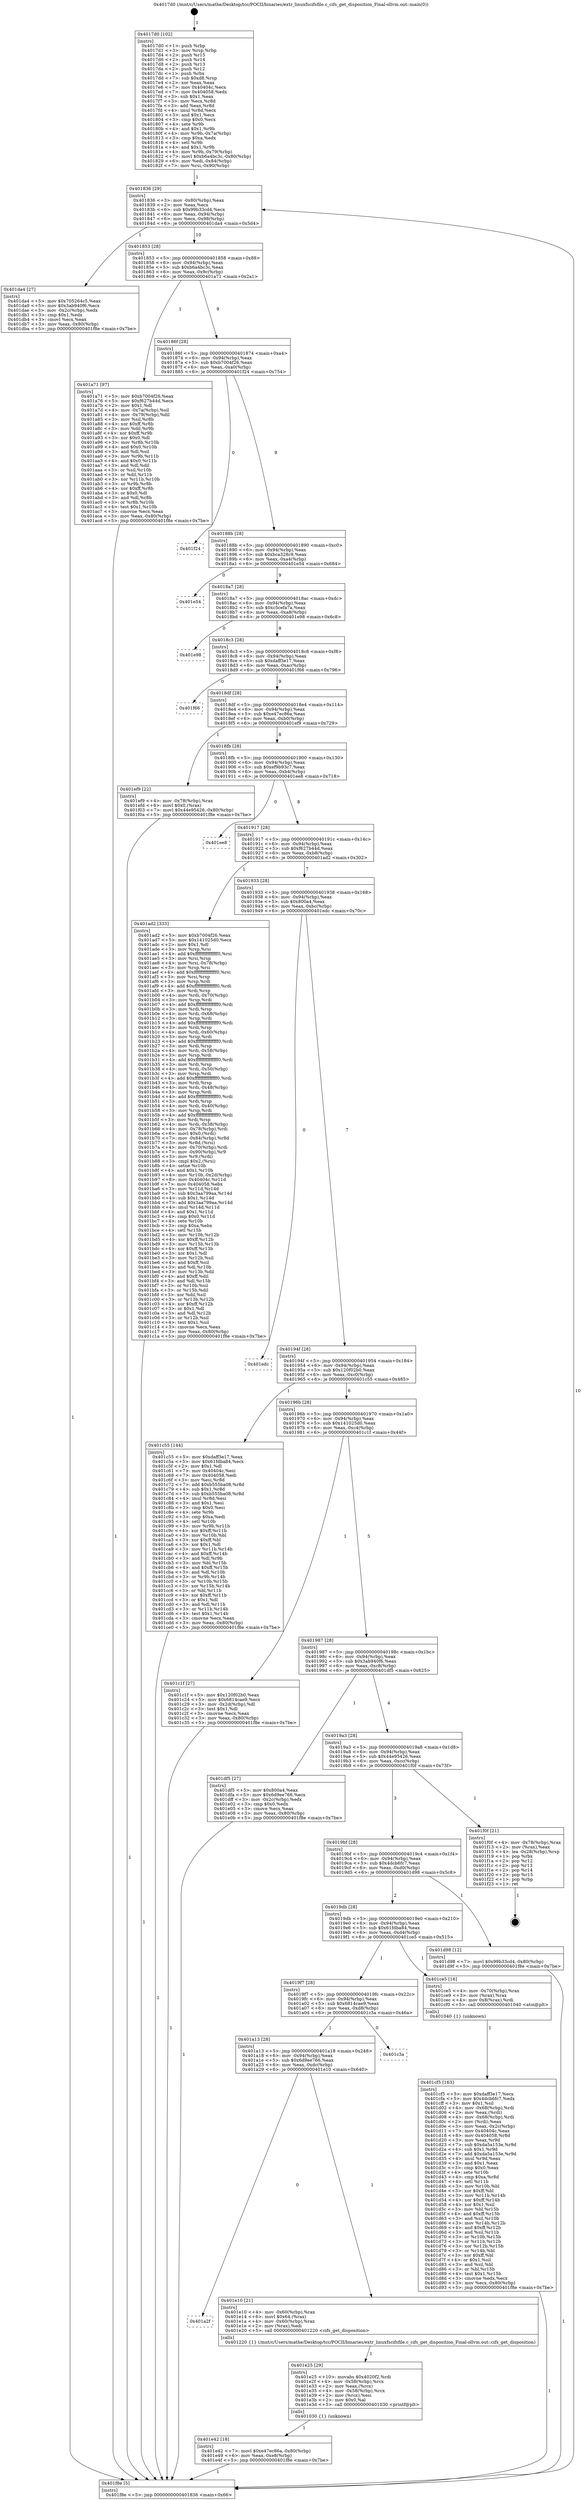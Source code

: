 digraph "0x4017d0" {
  label = "0x4017d0 (/mnt/c/Users/mathe/Desktop/tcc/POCII/binaries/extr_linuxfscifsfile.c_cifs_get_disposition_Final-ollvm.out::main(0))"
  labelloc = "t"
  node[shape=record]

  Entry [label="",width=0.3,height=0.3,shape=circle,fillcolor=black,style=filled]
  "0x401836" [label="{
     0x401836 [29]\l
     | [instrs]\l
     &nbsp;&nbsp;0x401836 \<+3\>: mov -0x80(%rbp),%eax\l
     &nbsp;&nbsp;0x401839 \<+2\>: mov %eax,%ecx\l
     &nbsp;&nbsp;0x40183b \<+6\>: sub $0x99b33cd4,%ecx\l
     &nbsp;&nbsp;0x401841 \<+6\>: mov %eax,-0x94(%rbp)\l
     &nbsp;&nbsp;0x401847 \<+6\>: mov %ecx,-0x98(%rbp)\l
     &nbsp;&nbsp;0x40184d \<+6\>: je 0000000000401da4 \<main+0x5d4\>\l
  }"]
  "0x401da4" [label="{
     0x401da4 [27]\l
     | [instrs]\l
     &nbsp;&nbsp;0x401da4 \<+5\>: mov $0x705264c5,%eax\l
     &nbsp;&nbsp;0x401da9 \<+5\>: mov $0x3ab940f6,%ecx\l
     &nbsp;&nbsp;0x401dae \<+3\>: mov -0x2c(%rbp),%edx\l
     &nbsp;&nbsp;0x401db1 \<+3\>: cmp $0x1,%edx\l
     &nbsp;&nbsp;0x401db4 \<+3\>: cmovl %ecx,%eax\l
     &nbsp;&nbsp;0x401db7 \<+3\>: mov %eax,-0x80(%rbp)\l
     &nbsp;&nbsp;0x401dba \<+5\>: jmp 0000000000401f8e \<main+0x7be\>\l
  }"]
  "0x401853" [label="{
     0x401853 [28]\l
     | [instrs]\l
     &nbsp;&nbsp;0x401853 \<+5\>: jmp 0000000000401858 \<main+0x88\>\l
     &nbsp;&nbsp;0x401858 \<+6\>: mov -0x94(%rbp),%eax\l
     &nbsp;&nbsp;0x40185e \<+5\>: sub $0xb6a4bc3c,%eax\l
     &nbsp;&nbsp;0x401863 \<+6\>: mov %eax,-0x9c(%rbp)\l
     &nbsp;&nbsp;0x401869 \<+6\>: je 0000000000401a71 \<main+0x2a1\>\l
  }"]
  Exit [label="",width=0.3,height=0.3,shape=circle,fillcolor=black,style=filled,peripheries=2]
  "0x401a71" [label="{
     0x401a71 [97]\l
     | [instrs]\l
     &nbsp;&nbsp;0x401a71 \<+5\>: mov $0xb7004f26,%eax\l
     &nbsp;&nbsp;0x401a76 \<+5\>: mov $0xf627b44d,%ecx\l
     &nbsp;&nbsp;0x401a7b \<+2\>: mov $0x1,%dl\l
     &nbsp;&nbsp;0x401a7d \<+4\>: mov -0x7a(%rbp),%sil\l
     &nbsp;&nbsp;0x401a81 \<+4\>: mov -0x79(%rbp),%dil\l
     &nbsp;&nbsp;0x401a85 \<+3\>: mov %sil,%r8b\l
     &nbsp;&nbsp;0x401a88 \<+4\>: xor $0xff,%r8b\l
     &nbsp;&nbsp;0x401a8c \<+3\>: mov %dil,%r9b\l
     &nbsp;&nbsp;0x401a8f \<+4\>: xor $0xff,%r9b\l
     &nbsp;&nbsp;0x401a93 \<+3\>: xor $0x0,%dl\l
     &nbsp;&nbsp;0x401a96 \<+3\>: mov %r8b,%r10b\l
     &nbsp;&nbsp;0x401a99 \<+4\>: and $0x0,%r10b\l
     &nbsp;&nbsp;0x401a9d \<+3\>: and %dl,%sil\l
     &nbsp;&nbsp;0x401aa0 \<+3\>: mov %r9b,%r11b\l
     &nbsp;&nbsp;0x401aa3 \<+4\>: and $0x0,%r11b\l
     &nbsp;&nbsp;0x401aa7 \<+3\>: and %dl,%dil\l
     &nbsp;&nbsp;0x401aaa \<+3\>: or %sil,%r10b\l
     &nbsp;&nbsp;0x401aad \<+3\>: or %dil,%r11b\l
     &nbsp;&nbsp;0x401ab0 \<+3\>: xor %r11b,%r10b\l
     &nbsp;&nbsp;0x401ab3 \<+3\>: or %r9b,%r8b\l
     &nbsp;&nbsp;0x401ab6 \<+4\>: xor $0xff,%r8b\l
     &nbsp;&nbsp;0x401aba \<+3\>: or $0x0,%dl\l
     &nbsp;&nbsp;0x401abd \<+3\>: and %dl,%r8b\l
     &nbsp;&nbsp;0x401ac0 \<+3\>: or %r8b,%r10b\l
     &nbsp;&nbsp;0x401ac3 \<+4\>: test $0x1,%r10b\l
     &nbsp;&nbsp;0x401ac7 \<+3\>: cmovne %ecx,%eax\l
     &nbsp;&nbsp;0x401aca \<+3\>: mov %eax,-0x80(%rbp)\l
     &nbsp;&nbsp;0x401acd \<+5\>: jmp 0000000000401f8e \<main+0x7be\>\l
  }"]
  "0x40186f" [label="{
     0x40186f [28]\l
     | [instrs]\l
     &nbsp;&nbsp;0x40186f \<+5\>: jmp 0000000000401874 \<main+0xa4\>\l
     &nbsp;&nbsp;0x401874 \<+6\>: mov -0x94(%rbp),%eax\l
     &nbsp;&nbsp;0x40187a \<+5\>: sub $0xb7004f26,%eax\l
     &nbsp;&nbsp;0x40187f \<+6\>: mov %eax,-0xa0(%rbp)\l
     &nbsp;&nbsp;0x401885 \<+6\>: je 0000000000401f24 \<main+0x754\>\l
  }"]
  "0x401f8e" [label="{
     0x401f8e [5]\l
     | [instrs]\l
     &nbsp;&nbsp;0x401f8e \<+5\>: jmp 0000000000401836 \<main+0x66\>\l
  }"]
  "0x4017d0" [label="{
     0x4017d0 [102]\l
     | [instrs]\l
     &nbsp;&nbsp;0x4017d0 \<+1\>: push %rbp\l
     &nbsp;&nbsp;0x4017d1 \<+3\>: mov %rsp,%rbp\l
     &nbsp;&nbsp;0x4017d4 \<+2\>: push %r15\l
     &nbsp;&nbsp;0x4017d6 \<+2\>: push %r14\l
     &nbsp;&nbsp;0x4017d8 \<+2\>: push %r13\l
     &nbsp;&nbsp;0x4017da \<+2\>: push %r12\l
     &nbsp;&nbsp;0x4017dc \<+1\>: push %rbx\l
     &nbsp;&nbsp;0x4017dd \<+7\>: sub $0xd8,%rsp\l
     &nbsp;&nbsp;0x4017e4 \<+2\>: xor %eax,%eax\l
     &nbsp;&nbsp;0x4017e6 \<+7\>: mov 0x40404c,%ecx\l
     &nbsp;&nbsp;0x4017ed \<+7\>: mov 0x404058,%edx\l
     &nbsp;&nbsp;0x4017f4 \<+3\>: sub $0x1,%eax\l
     &nbsp;&nbsp;0x4017f7 \<+3\>: mov %ecx,%r8d\l
     &nbsp;&nbsp;0x4017fa \<+3\>: add %eax,%r8d\l
     &nbsp;&nbsp;0x4017fd \<+4\>: imul %r8d,%ecx\l
     &nbsp;&nbsp;0x401801 \<+3\>: and $0x1,%ecx\l
     &nbsp;&nbsp;0x401804 \<+3\>: cmp $0x0,%ecx\l
     &nbsp;&nbsp;0x401807 \<+4\>: sete %r9b\l
     &nbsp;&nbsp;0x40180b \<+4\>: and $0x1,%r9b\l
     &nbsp;&nbsp;0x40180f \<+4\>: mov %r9b,-0x7a(%rbp)\l
     &nbsp;&nbsp;0x401813 \<+3\>: cmp $0xa,%edx\l
     &nbsp;&nbsp;0x401816 \<+4\>: setl %r9b\l
     &nbsp;&nbsp;0x40181a \<+4\>: and $0x1,%r9b\l
     &nbsp;&nbsp;0x40181e \<+4\>: mov %r9b,-0x79(%rbp)\l
     &nbsp;&nbsp;0x401822 \<+7\>: movl $0xb6a4bc3c,-0x80(%rbp)\l
     &nbsp;&nbsp;0x401829 \<+6\>: mov %edi,-0x84(%rbp)\l
     &nbsp;&nbsp;0x40182f \<+7\>: mov %rsi,-0x90(%rbp)\l
  }"]
  "0x401e42" [label="{
     0x401e42 [18]\l
     | [instrs]\l
     &nbsp;&nbsp;0x401e42 \<+7\>: movl $0xe47ec86a,-0x80(%rbp)\l
     &nbsp;&nbsp;0x401e49 \<+6\>: mov %eax,-0xe8(%rbp)\l
     &nbsp;&nbsp;0x401e4f \<+5\>: jmp 0000000000401f8e \<main+0x7be\>\l
  }"]
  "0x401f24" [label="{
     0x401f24\l
  }", style=dashed]
  "0x40188b" [label="{
     0x40188b [28]\l
     | [instrs]\l
     &nbsp;&nbsp;0x40188b \<+5\>: jmp 0000000000401890 \<main+0xc0\>\l
     &nbsp;&nbsp;0x401890 \<+6\>: mov -0x94(%rbp),%eax\l
     &nbsp;&nbsp;0x401896 \<+5\>: sub $0xbca328c9,%eax\l
     &nbsp;&nbsp;0x40189b \<+6\>: mov %eax,-0xa4(%rbp)\l
     &nbsp;&nbsp;0x4018a1 \<+6\>: je 0000000000401e54 \<main+0x684\>\l
  }"]
  "0x401e25" [label="{
     0x401e25 [29]\l
     | [instrs]\l
     &nbsp;&nbsp;0x401e25 \<+10\>: movabs $0x4020f2,%rdi\l
     &nbsp;&nbsp;0x401e2f \<+4\>: mov -0x58(%rbp),%rcx\l
     &nbsp;&nbsp;0x401e33 \<+2\>: mov %eax,(%rcx)\l
     &nbsp;&nbsp;0x401e35 \<+4\>: mov -0x58(%rbp),%rcx\l
     &nbsp;&nbsp;0x401e39 \<+2\>: mov (%rcx),%esi\l
     &nbsp;&nbsp;0x401e3b \<+2\>: mov $0x0,%al\l
     &nbsp;&nbsp;0x401e3d \<+5\>: call 0000000000401030 \<printf@plt\>\l
     | [calls]\l
     &nbsp;&nbsp;0x401030 \{1\} (unknown)\l
  }"]
  "0x401e54" [label="{
     0x401e54\l
  }", style=dashed]
  "0x4018a7" [label="{
     0x4018a7 [28]\l
     | [instrs]\l
     &nbsp;&nbsp;0x4018a7 \<+5\>: jmp 00000000004018ac \<main+0xdc\>\l
     &nbsp;&nbsp;0x4018ac \<+6\>: mov -0x94(%rbp),%eax\l
     &nbsp;&nbsp;0x4018b2 \<+5\>: sub $0xc5cefa7a,%eax\l
     &nbsp;&nbsp;0x4018b7 \<+6\>: mov %eax,-0xa8(%rbp)\l
     &nbsp;&nbsp;0x4018bd \<+6\>: je 0000000000401e98 \<main+0x6c8\>\l
  }"]
  "0x401a2f" [label="{
     0x401a2f\l
  }", style=dashed]
  "0x401e98" [label="{
     0x401e98\l
  }", style=dashed]
  "0x4018c3" [label="{
     0x4018c3 [28]\l
     | [instrs]\l
     &nbsp;&nbsp;0x4018c3 \<+5\>: jmp 00000000004018c8 \<main+0xf8\>\l
     &nbsp;&nbsp;0x4018c8 \<+6\>: mov -0x94(%rbp),%eax\l
     &nbsp;&nbsp;0x4018ce \<+5\>: sub $0xdaff3e17,%eax\l
     &nbsp;&nbsp;0x4018d3 \<+6\>: mov %eax,-0xac(%rbp)\l
     &nbsp;&nbsp;0x4018d9 \<+6\>: je 0000000000401f66 \<main+0x796\>\l
  }"]
  "0x401e10" [label="{
     0x401e10 [21]\l
     | [instrs]\l
     &nbsp;&nbsp;0x401e10 \<+4\>: mov -0x60(%rbp),%rax\l
     &nbsp;&nbsp;0x401e14 \<+6\>: movl $0x64,(%rax)\l
     &nbsp;&nbsp;0x401e1a \<+4\>: mov -0x60(%rbp),%rax\l
     &nbsp;&nbsp;0x401e1e \<+2\>: mov (%rax),%edi\l
     &nbsp;&nbsp;0x401e20 \<+5\>: call 0000000000401220 \<cifs_get_disposition\>\l
     | [calls]\l
     &nbsp;&nbsp;0x401220 \{1\} (/mnt/c/Users/mathe/Desktop/tcc/POCII/binaries/extr_linuxfscifsfile.c_cifs_get_disposition_Final-ollvm.out::cifs_get_disposition)\l
  }"]
  "0x401f66" [label="{
     0x401f66\l
  }", style=dashed]
  "0x4018df" [label="{
     0x4018df [28]\l
     | [instrs]\l
     &nbsp;&nbsp;0x4018df \<+5\>: jmp 00000000004018e4 \<main+0x114\>\l
     &nbsp;&nbsp;0x4018e4 \<+6\>: mov -0x94(%rbp),%eax\l
     &nbsp;&nbsp;0x4018ea \<+5\>: sub $0xe47ec86a,%eax\l
     &nbsp;&nbsp;0x4018ef \<+6\>: mov %eax,-0xb0(%rbp)\l
     &nbsp;&nbsp;0x4018f5 \<+6\>: je 0000000000401ef9 \<main+0x729\>\l
  }"]
  "0x401a13" [label="{
     0x401a13 [28]\l
     | [instrs]\l
     &nbsp;&nbsp;0x401a13 \<+5\>: jmp 0000000000401a18 \<main+0x248\>\l
     &nbsp;&nbsp;0x401a18 \<+6\>: mov -0x94(%rbp),%eax\l
     &nbsp;&nbsp;0x401a1e \<+5\>: sub $0x6d9ee766,%eax\l
     &nbsp;&nbsp;0x401a23 \<+6\>: mov %eax,-0xdc(%rbp)\l
     &nbsp;&nbsp;0x401a29 \<+6\>: je 0000000000401e10 \<main+0x640\>\l
  }"]
  "0x401ef9" [label="{
     0x401ef9 [22]\l
     | [instrs]\l
     &nbsp;&nbsp;0x401ef9 \<+4\>: mov -0x78(%rbp),%rax\l
     &nbsp;&nbsp;0x401efd \<+6\>: movl $0x0,(%rax)\l
     &nbsp;&nbsp;0x401f03 \<+7\>: movl $0x44e95426,-0x80(%rbp)\l
     &nbsp;&nbsp;0x401f0a \<+5\>: jmp 0000000000401f8e \<main+0x7be\>\l
  }"]
  "0x4018fb" [label="{
     0x4018fb [28]\l
     | [instrs]\l
     &nbsp;&nbsp;0x4018fb \<+5\>: jmp 0000000000401900 \<main+0x130\>\l
     &nbsp;&nbsp;0x401900 \<+6\>: mov -0x94(%rbp),%eax\l
     &nbsp;&nbsp;0x401906 \<+5\>: sub $0xef9b93c7,%eax\l
     &nbsp;&nbsp;0x40190b \<+6\>: mov %eax,-0xb4(%rbp)\l
     &nbsp;&nbsp;0x401911 \<+6\>: je 0000000000401ee8 \<main+0x718\>\l
  }"]
  "0x401c3a" [label="{
     0x401c3a\l
  }", style=dashed]
  "0x401ee8" [label="{
     0x401ee8\l
  }", style=dashed]
  "0x401917" [label="{
     0x401917 [28]\l
     | [instrs]\l
     &nbsp;&nbsp;0x401917 \<+5\>: jmp 000000000040191c \<main+0x14c\>\l
     &nbsp;&nbsp;0x40191c \<+6\>: mov -0x94(%rbp),%eax\l
     &nbsp;&nbsp;0x401922 \<+5\>: sub $0xf627b44d,%eax\l
     &nbsp;&nbsp;0x401927 \<+6\>: mov %eax,-0xb8(%rbp)\l
     &nbsp;&nbsp;0x40192d \<+6\>: je 0000000000401ad2 \<main+0x302\>\l
  }"]
  "0x401cf5" [label="{
     0x401cf5 [163]\l
     | [instrs]\l
     &nbsp;&nbsp;0x401cf5 \<+5\>: mov $0xdaff3e17,%ecx\l
     &nbsp;&nbsp;0x401cfa \<+5\>: mov $0x4dcb6fc7,%edx\l
     &nbsp;&nbsp;0x401cff \<+3\>: mov $0x1,%sil\l
     &nbsp;&nbsp;0x401d02 \<+4\>: mov -0x68(%rbp),%rdi\l
     &nbsp;&nbsp;0x401d06 \<+2\>: mov %eax,(%rdi)\l
     &nbsp;&nbsp;0x401d08 \<+4\>: mov -0x68(%rbp),%rdi\l
     &nbsp;&nbsp;0x401d0c \<+2\>: mov (%rdi),%eax\l
     &nbsp;&nbsp;0x401d0e \<+3\>: mov %eax,-0x2c(%rbp)\l
     &nbsp;&nbsp;0x401d11 \<+7\>: mov 0x40404c,%eax\l
     &nbsp;&nbsp;0x401d18 \<+8\>: mov 0x404058,%r8d\l
     &nbsp;&nbsp;0x401d20 \<+3\>: mov %eax,%r9d\l
     &nbsp;&nbsp;0x401d23 \<+7\>: sub $0xda5a153e,%r9d\l
     &nbsp;&nbsp;0x401d2a \<+4\>: sub $0x1,%r9d\l
     &nbsp;&nbsp;0x401d2e \<+7\>: add $0xda5a153e,%r9d\l
     &nbsp;&nbsp;0x401d35 \<+4\>: imul %r9d,%eax\l
     &nbsp;&nbsp;0x401d39 \<+3\>: and $0x1,%eax\l
     &nbsp;&nbsp;0x401d3c \<+3\>: cmp $0x0,%eax\l
     &nbsp;&nbsp;0x401d3f \<+4\>: sete %r10b\l
     &nbsp;&nbsp;0x401d43 \<+4\>: cmp $0xa,%r8d\l
     &nbsp;&nbsp;0x401d47 \<+4\>: setl %r11b\l
     &nbsp;&nbsp;0x401d4b \<+3\>: mov %r10b,%bl\l
     &nbsp;&nbsp;0x401d4e \<+3\>: xor $0xff,%bl\l
     &nbsp;&nbsp;0x401d51 \<+3\>: mov %r11b,%r14b\l
     &nbsp;&nbsp;0x401d54 \<+4\>: xor $0xff,%r14b\l
     &nbsp;&nbsp;0x401d58 \<+4\>: xor $0x1,%sil\l
     &nbsp;&nbsp;0x401d5c \<+3\>: mov %bl,%r15b\l
     &nbsp;&nbsp;0x401d5f \<+4\>: and $0xff,%r15b\l
     &nbsp;&nbsp;0x401d63 \<+3\>: and %sil,%r10b\l
     &nbsp;&nbsp;0x401d66 \<+3\>: mov %r14b,%r12b\l
     &nbsp;&nbsp;0x401d69 \<+4\>: and $0xff,%r12b\l
     &nbsp;&nbsp;0x401d6d \<+3\>: and %sil,%r11b\l
     &nbsp;&nbsp;0x401d70 \<+3\>: or %r10b,%r15b\l
     &nbsp;&nbsp;0x401d73 \<+3\>: or %r11b,%r12b\l
     &nbsp;&nbsp;0x401d76 \<+3\>: xor %r12b,%r15b\l
     &nbsp;&nbsp;0x401d79 \<+3\>: or %r14b,%bl\l
     &nbsp;&nbsp;0x401d7c \<+3\>: xor $0xff,%bl\l
     &nbsp;&nbsp;0x401d7f \<+4\>: or $0x1,%sil\l
     &nbsp;&nbsp;0x401d83 \<+3\>: and %sil,%bl\l
     &nbsp;&nbsp;0x401d86 \<+3\>: or %bl,%r15b\l
     &nbsp;&nbsp;0x401d89 \<+4\>: test $0x1,%r15b\l
     &nbsp;&nbsp;0x401d8d \<+3\>: cmovne %edx,%ecx\l
     &nbsp;&nbsp;0x401d90 \<+3\>: mov %ecx,-0x80(%rbp)\l
     &nbsp;&nbsp;0x401d93 \<+5\>: jmp 0000000000401f8e \<main+0x7be\>\l
  }"]
  "0x401ad2" [label="{
     0x401ad2 [333]\l
     | [instrs]\l
     &nbsp;&nbsp;0x401ad2 \<+5\>: mov $0xb7004f26,%eax\l
     &nbsp;&nbsp;0x401ad7 \<+5\>: mov $0x141025d0,%ecx\l
     &nbsp;&nbsp;0x401adc \<+2\>: mov $0x1,%dl\l
     &nbsp;&nbsp;0x401ade \<+3\>: mov %rsp,%rsi\l
     &nbsp;&nbsp;0x401ae1 \<+4\>: add $0xfffffffffffffff0,%rsi\l
     &nbsp;&nbsp;0x401ae5 \<+3\>: mov %rsi,%rsp\l
     &nbsp;&nbsp;0x401ae8 \<+4\>: mov %rsi,-0x78(%rbp)\l
     &nbsp;&nbsp;0x401aec \<+3\>: mov %rsp,%rsi\l
     &nbsp;&nbsp;0x401aef \<+4\>: add $0xfffffffffffffff0,%rsi\l
     &nbsp;&nbsp;0x401af3 \<+3\>: mov %rsi,%rsp\l
     &nbsp;&nbsp;0x401af6 \<+3\>: mov %rsp,%rdi\l
     &nbsp;&nbsp;0x401af9 \<+4\>: add $0xfffffffffffffff0,%rdi\l
     &nbsp;&nbsp;0x401afd \<+3\>: mov %rdi,%rsp\l
     &nbsp;&nbsp;0x401b00 \<+4\>: mov %rdi,-0x70(%rbp)\l
     &nbsp;&nbsp;0x401b04 \<+3\>: mov %rsp,%rdi\l
     &nbsp;&nbsp;0x401b07 \<+4\>: add $0xfffffffffffffff0,%rdi\l
     &nbsp;&nbsp;0x401b0b \<+3\>: mov %rdi,%rsp\l
     &nbsp;&nbsp;0x401b0e \<+4\>: mov %rdi,-0x68(%rbp)\l
     &nbsp;&nbsp;0x401b12 \<+3\>: mov %rsp,%rdi\l
     &nbsp;&nbsp;0x401b15 \<+4\>: add $0xfffffffffffffff0,%rdi\l
     &nbsp;&nbsp;0x401b19 \<+3\>: mov %rdi,%rsp\l
     &nbsp;&nbsp;0x401b1c \<+4\>: mov %rdi,-0x60(%rbp)\l
     &nbsp;&nbsp;0x401b20 \<+3\>: mov %rsp,%rdi\l
     &nbsp;&nbsp;0x401b23 \<+4\>: add $0xfffffffffffffff0,%rdi\l
     &nbsp;&nbsp;0x401b27 \<+3\>: mov %rdi,%rsp\l
     &nbsp;&nbsp;0x401b2a \<+4\>: mov %rdi,-0x58(%rbp)\l
     &nbsp;&nbsp;0x401b2e \<+3\>: mov %rsp,%rdi\l
     &nbsp;&nbsp;0x401b31 \<+4\>: add $0xfffffffffffffff0,%rdi\l
     &nbsp;&nbsp;0x401b35 \<+3\>: mov %rdi,%rsp\l
     &nbsp;&nbsp;0x401b38 \<+4\>: mov %rdi,-0x50(%rbp)\l
     &nbsp;&nbsp;0x401b3c \<+3\>: mov %rsp,%rdi\l
     &nbsp;&nbsp;0x401b3f \<+4\>: add $0xfffffffffffffff0,%rdi\l
     &nbsp;&nbsp;0x401b43 \<+3\>: mov %rdi,%rsp\l
     &nbsp;&nbsp;0x401b46 \<+4\>: mov %rdi,-0x48(%rbp)\l
     &nbsp;&nbsp;0x401b4a \<+3\>: mov %rsp,%rdi\l
     &nbsp;&nbsp;0x401b4d \<+4\>: add $0xfffffffffffffff0,%rdi\l
     &nbsp;&nbsp;0x401b51 \<+3\>: mov %rdi,%rsp\l
     &nbsp;&nbsp;0x401b54 \<+4\>: mov %rdi,-0x40(%rbp)\l
     &nbsp;&nbsp;0x401b58 \<+3\>: mov %rsp,%rdi\l
     &nbsp;&nbsp;0x401b5b \<+4\>: add $0xfffffffffffffff0,%rdi\l
     &nbsp;&nbsp;0x401b5f \<+3\>: mov %rdi,%rsp\l
     &nbsp;&nbsp;0x401b62 \<+4\>: mov %rdi,-0x38(%rbp)\l
     &nbsp;&nbsp;0x401b66 \<+4\>: mov -0x78(%rbp),%rdi\l
     &nbsp;&nbsp;0x401b6a \<+6\>: movl $0x0,(%rdi)\l
     &nbsp;&nbsp;0x401b70 \<+7\>: mov -0x84(%rbp),%r8d\l
     &nbsp;&nbsp;0x401b77 \<+3\>: mov %r8d,(%rsi)\l
     &nbsp;&nbsp;0x401b7a \<+4\>: mov -0x70(%rbp),%rdi\l
     &nbsp;&nbsp;0x401b7e \<+7\>: mov -0x90(%rbp),%r9\l
     &nbsp;&nbsp;0x401b85 \<+3\>: mov %r9,(%rdi)\l
     &nbsp;&nbsp;0x401b88 \<+3\>: cmpl $0x2,(%rsi)\l
     &nbsp;&nbsp;0x401b8b \<+4\>: setne %r10b\l
     &nbsp;&nbsp;0x401b8f \<+4\>: and $0x1,%r10b\l
     &nbsp;&nbsp;0x401b93 \<+4\>: mov %r10b,-0x2d(%rbp)\l
     &nbsp;&nbsp;0x401b97 \<+8\>: mov 0x40404c,%r11d\l
     &nbsp;&nbsp;0x401b9f \<+7\>: mov 0x404058,%ebx\l
     &nbsp;&nbsp;0x401ba6 \<+3\>: mov %r11d,%r14d\l
     &nbsp;&nbsp;0x401ba9 \<+7\>: sub $0x3aa799aa,%r14d\l
     &nbsp;&nbsp;0x401bb0 \<+4\>: sub $0x1,%r14d\l
     &nbsp;&nbsp;0x401bb4 \<+7\>: add $0x3aa799aa,%r14d\l
     &nbsp;&nbsp;0x401bbb \<+4\>: imul %r14d,%r11d\l
     &nbsp;&nbsp;0x401bbf \<+4\>: and $0x1,%r11d\l
     &nbsp;&nbsp;0x401bc3 \<+4\>: cmp $0x0,%r11d\l
     &nbsp;&nbsp;0x401bc7 \<+4\>: sete %r10b\l
     &nbsp;&nbsp;0x401bcb \<+3\>: cmp $0xa,%ebx\l
     &nbsp;&nbsp;0x401bce \<+4\>: setl %r15b\l
     &nbsp;&nbsp;0x401bd2 \<+3\>: mov %r10b,%r12b\l
     &nbsp;&nbsp;0x401bd5 \<+4\>: xor $0xff,%r12b\l
     &nbsp;&nbsp;0x401bd9 \<+3\>: mov %r15b,%r13b\l
     &nbsp;&nbsp;0x401bdc \<+4\>: xor $0xff,%r13b\l
     &nbsp;&nbsp;0x401be0 \<+3\>: xor $0x1,%dl\l
     &nbsp;&nbsp;0x401be3 \<+3\>: mov %r12b,%sil\l
     &nbsp;&nbsp;0x401be6 \<+4\>: and $0xff,%sil\l
     &nbsp;&nbsp;0x401bea \<+3\>: and %dl,%r10b\l
     &nbsp;&nbsp;0x401bed \<+3\>: mov %r13b,%dil\l
     &nbsp;&nbsp;0x401bf0 \<+4\>: and $0xff,%dil\l
     &nbsp;&nbsp;0x401bf4 \<+3\>: and %dl,%r15b\l
     &nbsp;&nbsp;0x401bf7 \<+3\>: or %r10b,%sil\l
     &nbsp;&nbsp;0x401bfa \<+3\>: or %r15b,%dil\l
     &nbsp;&nbsp;0x401bfd \<+3\>: xor %dil,%sil\l
     &nbsp;&nbsp;0x401c00 \<+3\>: or %r13b,%r12b\l
     &nbsp;&nbsp;0x401c03 \<+4\>: xor $0xff,%r12b\l
     &nbsp;&nbsp;0x401c07 \<+3\>: or $0x1,%dl\l
     &nbsp;&nbsp;0x401c0a \<+3\>: and %dl,%r12b\l
     &nbsp;&nbsp;0x401c0d \<+3\>: or %r12b,%sil\l
     &nbsp;&nbsp;0x401c10 \<+4\>: test $0x1,%sil\l
     &nbsp;&nbsp;0x401c14 \<+3\>: cmovne %ecx,%eax\l
     &nbsp;&nbsp;0x401c17 \<+3\>: mov %eax,-0x80(%rbp)\l
     &nbsp;&nbsp;0x401c1a \<+5\>: jmp 0000000000401f8e \<main+0x7be\>\l
  }"]
  "0x401933" [label="{
     0x401933 [28]\l
     | [instrs]\l
     &nbsp;&nbsp;0x401933 \<+5\>: jmp 0000000000401938 \<main+0x168\>\l
     &nbsp;&nbsp;0x401938 \<+6\>: mov -0x94(%rbp),%eax\l
     &nbsp;&nbsp;0x40193e \<+5\>: sub $0x800a4,%eax\l
     &nbsp;&nbsp;0x401943 \<+6\>: mov %eax,-0xbc(%rbp)\l
     &nbsp;&nbsp;0x401949 \<+6\>: je 0000000000401edc \<main+0x70c\>\l
  }"]
  "0x4019f7" [label="{
     0x4019f7 [28]\l
     | [instrs]\l
     &nbsp;&nbsp;0x4019f7 \<+5\>: jmp 00000000004019fc \<main+0x22c\>\l
     &nbsp;&nbsp;0x4019fc \<+6\>: mov -0x94(%rbp),%eax\l
     &nbsp;&nbsp;0x401a02 \<+5\>: sub $0x6814cae9,%eax\l
     &nbsp;&nbsp;0x401a07 \<+6\>: mov %eax,-0xd8(%rbp)\l
     &nbsp;&nbsp;0x401a0d \<+6\>: je 0000000000401c3a \<main+0x46a\>\l
  }"]
  "0x401ce5" [label="{
     0x401ce5 [16]\l
     | [instrs]\l
     &nbsp;&nbsp;0x401ce5 \<+4\>: mov -0x70(%rbp),%rax\l
     &nbsp;&nbsp;0x401ce9 \<+3\>: mov (%rax),%rax\l
     &nbsp;&nbsp;0x401cec \<+4\>: mov 0x8(%rax),%rdi\l
     &nbsp;&nbsp;0x401cf0 \<+5\>: call 0000000000401040 \<atoi@plt\>\l
     | [calls]\l
     &nbsp;&nbsp;0x401040 \{1\} (unknown)\l
  }"]
  "0x401edc" [label="{
     0x401edc\l
  }", style=dashed]
  "0x40194f" [label="{
     0x40194f [28]\l
     | [instrs]\l
     &nbsp;&nbsp;0x40194f \<+5\>: jmp 0000000000401954 \<main+0x184\>\l
     &nbsp;&nbsp;0x401954 \<+6\>: mov -0x94(%rbp),%eax\l
     &nbsp;&nbsp;0x40195a \<+5\>: sub $0x120f02b0,%eax\l
     &nbsp;&nbsp;0x40195f \<+6\>: mov %eax,-0xc0(%rbp)\l
     &nbsp;&nbsp;0x401965 \<+6\>: je 0000000000401c55 \<main+0x485\>\l
  }"]
  "0x4019db" [label="{
     0x4019db [28]\l
     | [instrs]\l
     &nbsp;&nbsp;0x4019db \<+5\>: jmp 00000000004019e0 \<main+0x210\>\l
     &nbsp;&nbsp;0x4019e0 \<+6\>: mov -0x94(%rbp),%eax\l
     &nbsp;&nbsp;0x4019e6 \<+5\>: sub $0x61fdba84,%eax\l
     &nbsp;&nbsp;0x4019eb \<+6\>: mov %eax,-0xd4(%rbp)\l
     &nbsp;&nbsp;0x4019f1 \<+6\>: je 0000000000401ce5 \<main+0x515\>\l
  }"]
  "0x401c55" [label="{
     0x401c55 [144]\l
     | [instrs]\l
     &nbsp;&nbsp;0x401c55 \<+5\>: mov $0xdaff3e17,%eax\l
     &nbsp;&nbsp;0x401c5a \<+5\>: mov $0x61fdba84,%ecx\l
     &nbsp;&nbsp;0x401c5f \<+2\>: mov $0x1,%dl\l
     &nbsp;&nbsp;0x401c61 \<+7\>: mov 0x40404c,%esi\l
     &nbsp;&nbsp;0x401c68 \<+7\>: mov 0x404058,%edi\l
     &nbsp;&nbsp;0x401c6f \<+3\>: mov %esi,%r8d\l
     &nbsp;&nbsp;0x401c72 \<+7\>: add $0xb555ba08,%r8d\l
     &nbsp;&nbsp;0x401c79 \<+4\>: sub $0x1,%r8d\l
     &nbsp;&nbsp;0x401c7d \<+7\>: sub $0xb555ba08,%r8d\l
     &nbsp;&nbsp;0x401c84 \<+4\>: imul %r8d,%esi\l
     &nbsp;&nbsp;0x401c88 \<+3\>: and $0x1,%esi\l
     &nbsp;&nbsp;0x401c8b \<+3\>: cmp $0x0,%esi\l
     &nbsp;&nbsp;0x401c8e \<+4\>: sete %r9b\l
     &nbsp;&nbsp;0x401c92 \<+3\>: cmp $0xa,%edi\l
     &nbsp;&nbsp;0x401c95 \<+4\>: setl %r10b\l
     &nbsp;&nbsp;0x401c99 \<+3\>: mov %r9b,%r11b\l
     &nbsp;&nbsp;0x401c9c \<+4\>: xor $0xff,%r11b\l
     &nbsp;&nbsp;0x401ca0 \<+3\>: mov %r10b,%bl\l
     &nbsp;&nbsp;0x401ca3 \<+3\>: xor $0xff,%bl\l
     &nbsp;&nbsp;0x401ca6 \<+3\>: xor $0x1,%dl\l
     &nbsp;&nbsp;0x401ca9 \<+3\>: mov %r11b,%r14b\l
     &nbsp;&nbsp;0x401cac \<+4\>: and $0xff,%r14b\l
     &nbsp;&nbsp;0x401cb0 \<+3\>: and %dl,%r9b\l
     &nbsp;&nbsp;0x401cb3 \<+3\>: mov %bl,%r15b\l
     &nbsp;&nbsp;0x401cb6 \<+4\>: and $0xff,%r15b\l
     &nbsp;&nbsp;0x401cba \<+3\>: and %dl,%r10b\l
     &nbsp;&nbsp;0x401cbd \<+3\>: or %r9b,%r14b\l
     &nbsp;&nbsp;0x401cc0 \<+3\>: or %r10b,%r15b\l
     &nbsp;&nbsp;0x401cc3 \<+3\>: xor %r15b,%r14b\l
     &nbsp;&nbsp;0x401cc6 \<+3\>: or %bl,%r11b\l
     &nbsp;&nbsp;0x401cc9 \<+4\>: xor $0xff,%r11b\l
     &nbsp;&nbsp;0x401ccd \<+3\>: or $0x1,%dl\l
     &nbsp;&nbsp;0x401cd0 \<+3\>: and %dl,%r11b\l
     &nbsp;&nbsp;0x401cd3 \<+3\>: or %r11b,%r14b\l
     &nbsp;&nbsp;0x401cd6 \<+4\>: test $0x1,%r14b\l
     &nbsp;&nbsp;0x401cda \<+3\>: cmovne %ecx,%eax\l
     &nbsp;&nbsp;0x401cdd \<+3\>: mov %eax,-0x80(%rbp)\l
     &nbsp;&nbsp;0x401ce0 \<+5\>: jmp 0000000000401f8e \<main+0x7be\>\l
  }"]
  "0x40196b" [label="{
     0x40196b [28]\l
     | [instrs]\l
     &nbsp;&nbsp;0x40196b \<+5\>: jmp 0000000000401970 \<main+0x1a0\>\l
     &nbsp;&nbsp;0x401970 \<+6\>: mov -0x94(%rbp),%eax\l
     &nbsp;&nbsp;0x401976 \<+5\>: sub $0x141025d0,%eax\l
     &nbsp;&nbsp;0x40197b \<+6\>: mov %eax,-0xc4(%rbp)\l
     &nbsp;&nbsp;0x401981 \<+6\>: je 0000000000401c1f \<main+0x44f\>\l
  }"]
  "0x401d98" [label="{
     0x401d98 [12]\l
     | [instrs]\l
     &nbsp;&nbsp;0x401d98 \<+7\>: movl $0x99b33cd4,-0x80(%rbp)\l
     &nbsp;&nbsp;0x401d9f \<+5\>: jmp 0000000000401f8e \<main+0x7be\>\l
  }"]
  "0x401c1f" [label="{
     0x401c1f [27]\l
     | [instrs]\l
     &nbsp;&nbsp;0x401c1f \<+5\>: mov $0x120f02b0,%eax\l
     &nbsp;&nbsp;0x401c24 \<+5\>: mov $0x6814cae9,%ecx\l
     &nbsp;&nbsp;0x401c29 \<+3\>: mov -0x2d(%rbp),%dl\l
     &nbsp;&nbsp;0x401c2c \<+3\>: test $0x1,%dl\l
     &nbsp;&nbsp;0x401c2f \<+3\>: cmovne %ecx,%eax\l
     &nbsp;&nbsp;0x401c32 \<+3\>: mov %eax,-0x80(%rbp)\l
     &nbsp;&nbsp;0x401c35 \<+5\>: jmp 0000000000401f8e \<main+0x7be\>\l
  }"]
  "0x401987" [label="{
     0x401987 [28]\l
     | [instrs]\l
     &nbsp;&nbsp;0x401987 \<+5\>: jmp 000000000040198c \<main+0x1bc\>\l
     &nbsp;&nbsp;0x40198c \<+6\>: mov -0x94(%rbp),%eax\l
     &nbsp;&nbsp;0x401992 \<+5\>: sub $0x3ab940f6,%eax\l
     &nbsp;&nbsp;0x401997 \<+6\>: mov %eax,-0xc8(%rbp)\l
     &nbsp;&nbsp;0x40199d \<+6\>: je 0000000000401df5 \<main+0x625\>\l
  }"]
  "0x4019bf" [label="{
     0x4019bf [28]\l
     | [instrs]\l
     &nbsp;&nbsp;0x4019bf \<+5\>: jmp 00000000004019c4 \<main+0x1f4\>\l
     &nbsp;&nbsp;0x4019c4 \<+6\>: mov -0x94(%rbp),%eax\l
     &nbsp;&nbsp;0x4019ca \<+5\>: sub $0x4dcb6fc7,%eax\l
     &nbsp;&nbsp;0x4019cf \<+6\>: mov %eax,-0xd0(%rbp)\l
     &nbsp;&nbsp;0x4019d5 \<+6\>: je 0000000000401d98 \<main+0x5c8\>\l
  }"]
  "0x401df5" [label="{
     0x401df5 [27]\l
     | [instrs]\l
     &nbsp;&nbsp;0x401df5 \<+5\>: mov $0x800a4,%eax\l
     &nbsp;&nbsp;0x401dfa \<+5\>: mov $0x6d9ee766,%ecx\l
     &nbsp;&nbsp;0x401dff \<+3\>: mov -0x2c(%rbp),%edx\l
     &nbsp;&nbsp;0x401e02 \<+3\>: cmp $0x0,%edx\l
     &nbsp;&nbsp;0x401e05 \<+3\>: cmove %ecx,%eax\l
     &nbsp;&nbsp;0x401e08 \<+3\>: mov %eax,-0x80(%rbp)\l
     &nbsp;&nbsp;0x401e0b \<+5\>: jmp 0000000000401f8e \<main+0x7be\>\l
  }"]
  "0x4019a3" [label="{
     0x4019a3 [28]\l
     | [instrs]\l
     &nbsp;&nbsp;0x4019a3 \<+5\>: jmp 00000000004019a8 \<main+0x1d8\>\l
     &nbsp;&nbsp;0x4019a8 \<+6\>: mov -0x94(%rbp),%eax\l
     &nbsp;&nbsp;0x4019ae \<+5\>: sub $0x44e95426,%eax\l
     &nbsp;&nbsp;0x4019b3 \<+6\>: mov %eax,-0xcc(%rbp)\l
     &nbsp;&nbsp;0x4019b9 \<+6\>: je 0000000000401f0f \<main+0x73f\>\l
  }"]
  "0x401f0f" [label="{
     0x401f0f [21]\l
     | [instrs]\l
     &nbsp;&nbsp;0x401f0f \<+4\>: mov -0x78(%rbp),%rax\l
     &nbsp;&nbsp;0x401f13 \<+2\>: mov (%rax),%eax\l
     &nbsp;&nbsp;0x401f15 \<+4\>: lea -0x28(%rbp),%rsp\l
     &nbsp;&nbsp;0x401f19 \<+1\>: pop %rbx\l
     &nbsp;&nbsp;0x401f1a \<+2\>: pop %r12\l
     &nbsp;&nbsp;0x401f1c \<+2\>: pop %r13\l
     &nbsp;&nbsp;0x401f1e \<+2\>: pop %r14\l
     &nbsp;&nbsp;0x401f20 \<+2\>: pop %r15\l
     &nbsp;&nbsp;0x401f22 \<+1\>: pop %rbp\l
     &nbsp;&nbsp;0x401f23 \<+1\>: ret\l
  }"]
  Entry -> "0x4017d0" [label=" 1"]
  "0x401836" -> "0x401da4" [label=" 1"]
  "0x401836" -> "0x401853" [label=" 10"]
  "0x401f0f" -> Exit [label=" 1"]
  "0x401853" -> "0x401a71" [label=" 1"]
  "0x401853" -> "0x40186f" [label=" 9"]
  "0x401a71" -> "0x401f8e" [label=" 1"]
  "0x4017d0" -> "0x401836" [label=" 1"]
  "0x401f8e" -> "0x401836" [label=" 10"]
  "0x401ef9" -> "0x401f8e" [label=" 1"]
  "0x40186f" -> "0x401f24" [label=" 0"]
  "0x40186f" -> "0x40188b" [label=" 9"]
  "0x401e42" -> "0x401f8e" [label=" 1"]
  "0x40188b" -> "0x401e54" [label=" 0"]
  "0x40188b" -> "0x4018a7" [label=" 9"]
  "0x401e25" -> "0x401e42" [label=" 1"]
  "0x4018a7" -> "0x401e98" [label=" 0"]
  "0x4018a7" -> "0x4018c3" [label=" 9"]
  "0x401e10" -> "0x401e25" [label=" 1"]
  "0x4018c3" -> "0x401f66" [label=" 0"]
  "0x4018c3" -> "0x4018df" [label=" 9"]
  "0x401a13" -> "0x401a2f" [label=" 0"]
  "0x4018df" -> "0x401ef9" [label=" 1"]
  "0x4018df" -> "0x4018fb" [label=" 8"]
  "0x401a13" -> "0x401e10" [label=" 1"]
  "0x4018fb" -> "0x401ee8" [label=" 0"]
  "0x4018fb" -> "0x401917" [label=" 8"]
  "0x4019f7" -> "0x401a13" [label=" 1"]
  "0x401917" -> "0x401ad2" [label=" 1"]
  "0x401917" -> "0x401933" [label=" 7"]
  "0x4019f7" -> "0x401c3a" [label=" 0"]
  "0x401ad2" -> "0x401f8e" [label=" 1"]
  "0x401df5" -> "0x401f8e" [label=" 1"]
  "0x401933" -> "0x401edc" [label=" 0"]
  "0x401933" -> "0x40194f" [label=" 7"]
  "0x401da4" -> "0x401f8e" [label=" 1"]
  "0x40194f" -> "0x401c55" [label=" 1"]
  "0x40194f" -> "0x40196b" [label=" 6"]
  "0x401cf5" -> "0x401f8e" [label=" 1"]
  "0x40196b" -> "0x401c1f" [label=" 1"]
  "0x40196b" -> "0x401987" [label=" 5"]
  "0x401c1f" -> "0x401f8e" [label=" 1"]
  "0x401c55" -> "0x401f8e" [label=" 1"]
  "0x401ce5" -> "0x401cf5" [label=" 1"]
  "0x401987" -> "0x401df5" [label=" 1"]
  "0x401987" -> "0x4019a3" [label=" 4"]
  "0x4019db" -> "0x401ce5" [label=" 1"]
  "0x4019a3" -> "0x401f0f" [label=" 1"]
  "0x4019a3" -> "0x4019bf" [label=" 3"]
  "0x4019db" -> "0x4019f7" [label=" 1"]
  "0x4019bf" -> "0x401d98" [label=" 1"]
  "0x4019bf" -> "0x4019db" [label=" 2"]
  "0x401d98" -> "0x401f8e" [label=" 1"]
}
